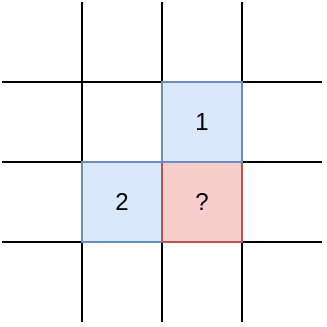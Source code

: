 <mxfile version="17.2.4" type="device"><diagram id="_VGe18iCcnkmMm8kXHhY" name="Page-1"><mxGraphModel dx="668" dy="527" grid="1" gridSize="10" guides="1" tooltips="1" connect="1" arrows="1" fold="1" page="1" pageScale="1" pageWidth="850" pageHeight="1100" math="0" shadow="0"><root><mxCell id="0"/><mxCell id="1" parent="0"/><mxCell id="GdLV2HTqsFppuUks1xHE-1" value="" style="endArrow=none;html=1;rounded=0;" edge="1" parent="1"><mxGeometry width="50" height="50" relative="1" as="geometry"><mxPoint x="320" y="320" as="sourcePoint"/><mxPoint x="320" y="160" as="targetPoint"/></mxGeometry></mxCell><mxCell id="GdLV2HTqsFppuUks1xHE-2" value="" style="endArrow=none;html=1;rounded=0;" edge="1" parent="1"><mxGeometry width="50" height="50" relative="1" as="geometry"><mxPoint x="280" y="200" as="sourcePoint"/><mxPoint x="440" y="200" as="targetPoint"/></mxGeometry></mxCell><mxCell id="GdLV2HTqsFppuUks1xHE-3" value="" style="endArrow=none;html=1;rounded=0;" edge="1" parent="1"><mxGeometry width="50" height="50" relative="1" as="geometry"><mxPoint x="360" y="320" as="sourcePoint"/><mxPoint x="360" y="160" as="targetPoint"/></mxGeometry></mxCell><mxCell id="GdLV2HTqsFppuUks1xHE-4" value="" style="endArrow=none;html=1;rounded=0;" edge="1" parent="1"><mxGeometry width="50" height="50" relative="1" as="geometry"><mxPoint x="400" y="320" as="sourcePoint"/><mxPoint x="400" y="160" as="targetPoint"/></mxGeometry></mxCell><mxCell id="GdLV2HTqsFppuUks1xHE-5" value="" style="endArrow=none;html=1;rounded=0;" edge="1" parent="1"><mxGeometry width="50" height="50" relative="1" as="geometry"><mxPoint x="280" y="240" as="sourcePoint"/><mxPoint x="440" y="240" as="targetPoint"/></mxGeometry></mxCell><mxCell id="GdLV2HTqsFppuUks1xHE-6" value="" style="endArrow=none;html=1;rounded=0;" edge="1" parent="1"><mxGeometry width="50" height="50" relative="1" as="geometry"><mxPoint x="280" y="280" as="sourcePoint"/><mxPoint x="440" y="280" as="targetPoint"/></mxGeometry></mxCell><mxCell id="GdLV2HTqsFppuUks1xHE-7" value="2" style="rounded=0;whiteSpace=wrap;html=1;fillColor=#dae8fc;strokeColor=#6c8ebf;" vertex="1" parent="1"><mxGeometry x="320" y="240" width="40" height="40" as="geometry"/></mxCell><mxCell id="GdLV2HTqsFppuUks1xHE-8" value="?" style="rounded=0;whiteSpace=wrap;html=1;fillColor=#f8cecc;strokeColor=#b85450;" vertex="1" parent="1"><mxGeometry x="360" y="240" width="40" height="40" as="geometry"/></mxCell><mxCell id="GdLV2HTqsFppuUks1xHE-9" value="1" style="rounded=0;whiteSpace=wrap;html=1;fillColor=#dae8fc;strokeColor=#6c8ebf;" vertex="1" parent="1"><mxGeometry x="360" y="200" width="40" height="40" as="geometry"/></mxCell></root></mxGraphModel></diagram></mxfile>